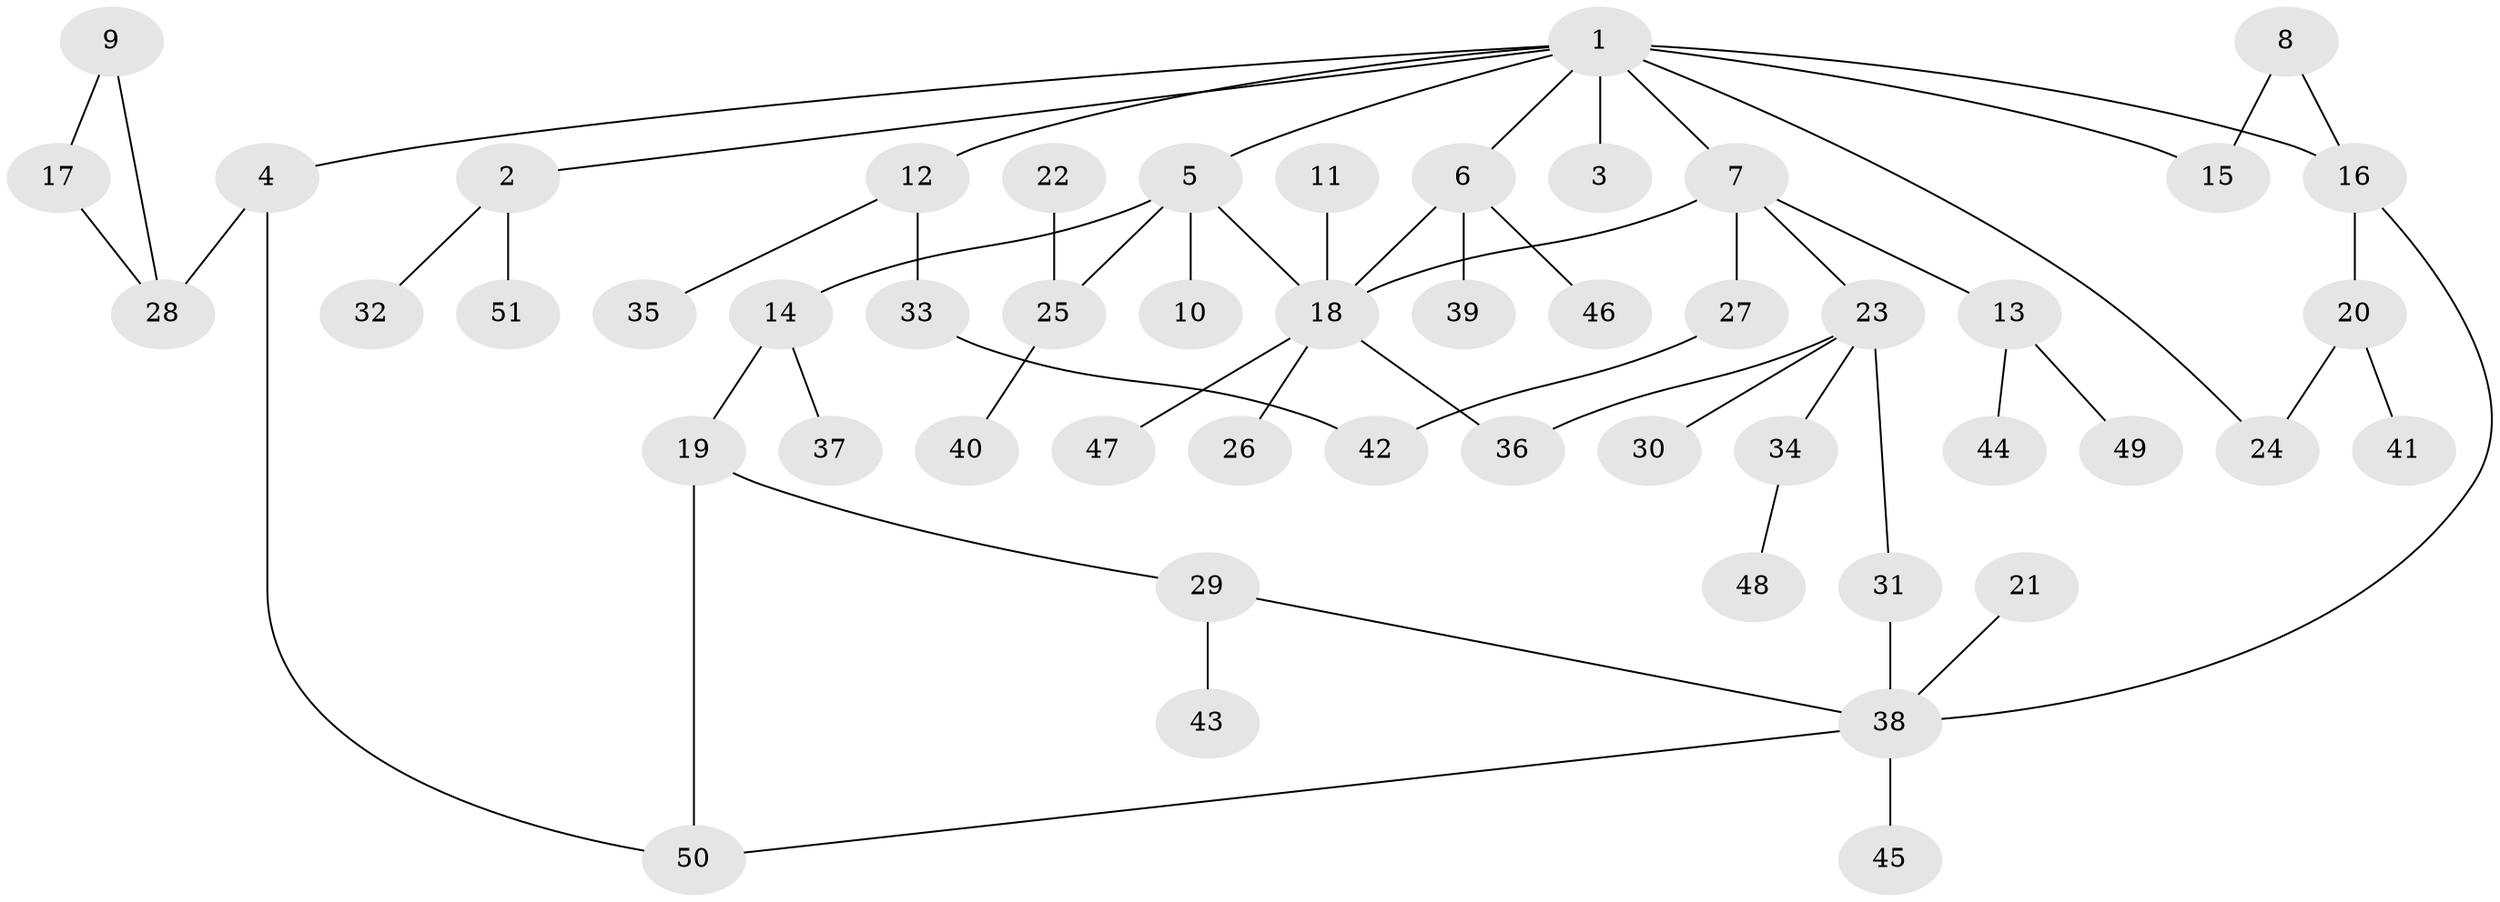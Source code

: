 // original degree distribution, {7: 0.019801980198019802, 6: 0.019801980198019802, 3: 0.18811881188118812, 4: 0.07920792079207921, 5: 0.039603960396039604, 2: 0.26732673267326734, 1: 0.38613861386138615}
// Generated by graph-tools (version 1.1) at 2025/49/03/09/25 03:49:21]
// undirected, 51 vertices, 61 edges
graph export_dot {
graph [start="1"]
  node [color=gray90,style=filled];
  1;
  2;
  3;
  4;
  5;
  6;
  7;
  8;
  9;
  10;
  11;
  12;
  13;
  14;
  15;
  16;
  17;
  18;
  19;
  20;
  21;
  22;
  23;
  24;
  25;
  26;
  27;
  28;
  29;
  30;
  31;
  32;
  33;
  34;
  35;
  36;
  37;
  38;
  39;
  40;
  41;
  42;
  43;
  44;
  45;
  46;
  47;
  48;
  49;
  50;
  51;
  1 -- 2 [weight=1.0];
  1 -- 3 [weight=1.0];
  1 -- 4 [weight=1.0];
  1 -- 5 [weight=1.0];
  1 -- 6 [weight=1.0];
  1 -- 7 [weight=1.0];
  1 -- 12 [weight=1.0];
  1 -- 15 [weight=1.0];
  1 -- 16 [weight=2.0];
  1 -- 24 [weight=1.0];
  2 -- 32 [weight=1.0];
  2 -- 51 [weight=1.0];
  4 -- 28 [weight=1.0];
  4 -- 50 [weight=1.0];
  5 -- 10 [weight=1.0];
  5 -- 14 [weight=1.0];
  5 -- 18 [weight=1.0];
  5 -- 25 [weight=1.0];
  6 -- 18 [weight=1.0];
  6 -- 39 [weight=1.0];
  6 -- 46 [weight=1.0];
  7 -- 13 [weight=1.0];
  7 -- 18 [weight=2.0];
  7 -- 23 [weight=1.0];
  7 -- 27 [weight=1.0];
  8 -- 15 [weight=1.0];
  8 -- 16 [weight=1.0];
  9 -- 17 [weight=1.0];
  9 -- 28 [weight=1.0];
  11 -- 18 [weight=1.0];
  12 -- 33 [weight=1.0];
  12 -- 35 [weight=1.0];
  13 -- 44 [weight=1.0];
  13 -- 49 [weight=1.0];
  14 -- 19 [weight=1.0];
  14 -- 37 [weight=1.0];
  16 -- 20 [weight=1.0];
  16 -- 38 [weight=1.0];
  17 -- 28 [weight=1.0];
  18 -- 26 [weight=1.0];
  18 -- 36 [weight=2.0];
  18 -- 47 [weight=1.0];
  19 -- 29 [weight=1.0];
  19 -- 50 [weight=1.0];
  20 -- 24 [weight=1.0];
  20 -- 41 [weight=1.0];
  21 -- 38 [weight=1.0];
  22 -- 25 [weight=1.0];
  23 -- 30 [weight=1.0];
  23 -- 31 [weight=1.0];
  23 -- 34 [weight=1.0];
  23 -- 36 [weight=1.0];
  25 -- 40 [weight=1.0];
  27 -- 42 [weight=1.0];
  29 -- 38 [weight=1.0];
  29 -- 43 [weight=1.0];
  31 -- 38 [weight=1.0];
  33 -- 42 [weight=1.0];
  34 -- 48 [weight=1.0];
  38 -- 45 [weight=1.0];
  38 -- 50 [weight=1.0];
}
